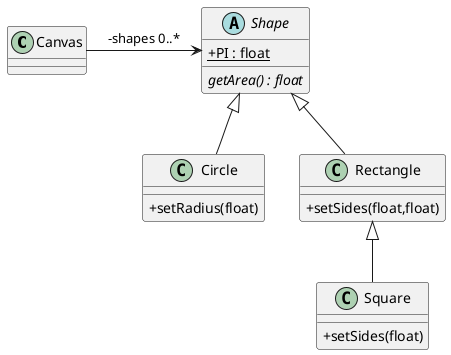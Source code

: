 @startuml
'https://plantuml.com/class-diagram
skinparam classAttributeIconSize 0
class Canvas
abstract Shape {
    {abstract} getArea() : float
    + {static} PI : float
}

class Circle {
    + setRadius(float)
}

class Rectangle {
    + setSides(float,float)
}

class Square {
    + setSides(float)
}


Shape <|-- Circle
Shape <|-- Rectangle
Rectangle <|-- Square
Canvas -r->  Shape : " -shapes 0..* "

@enduml
